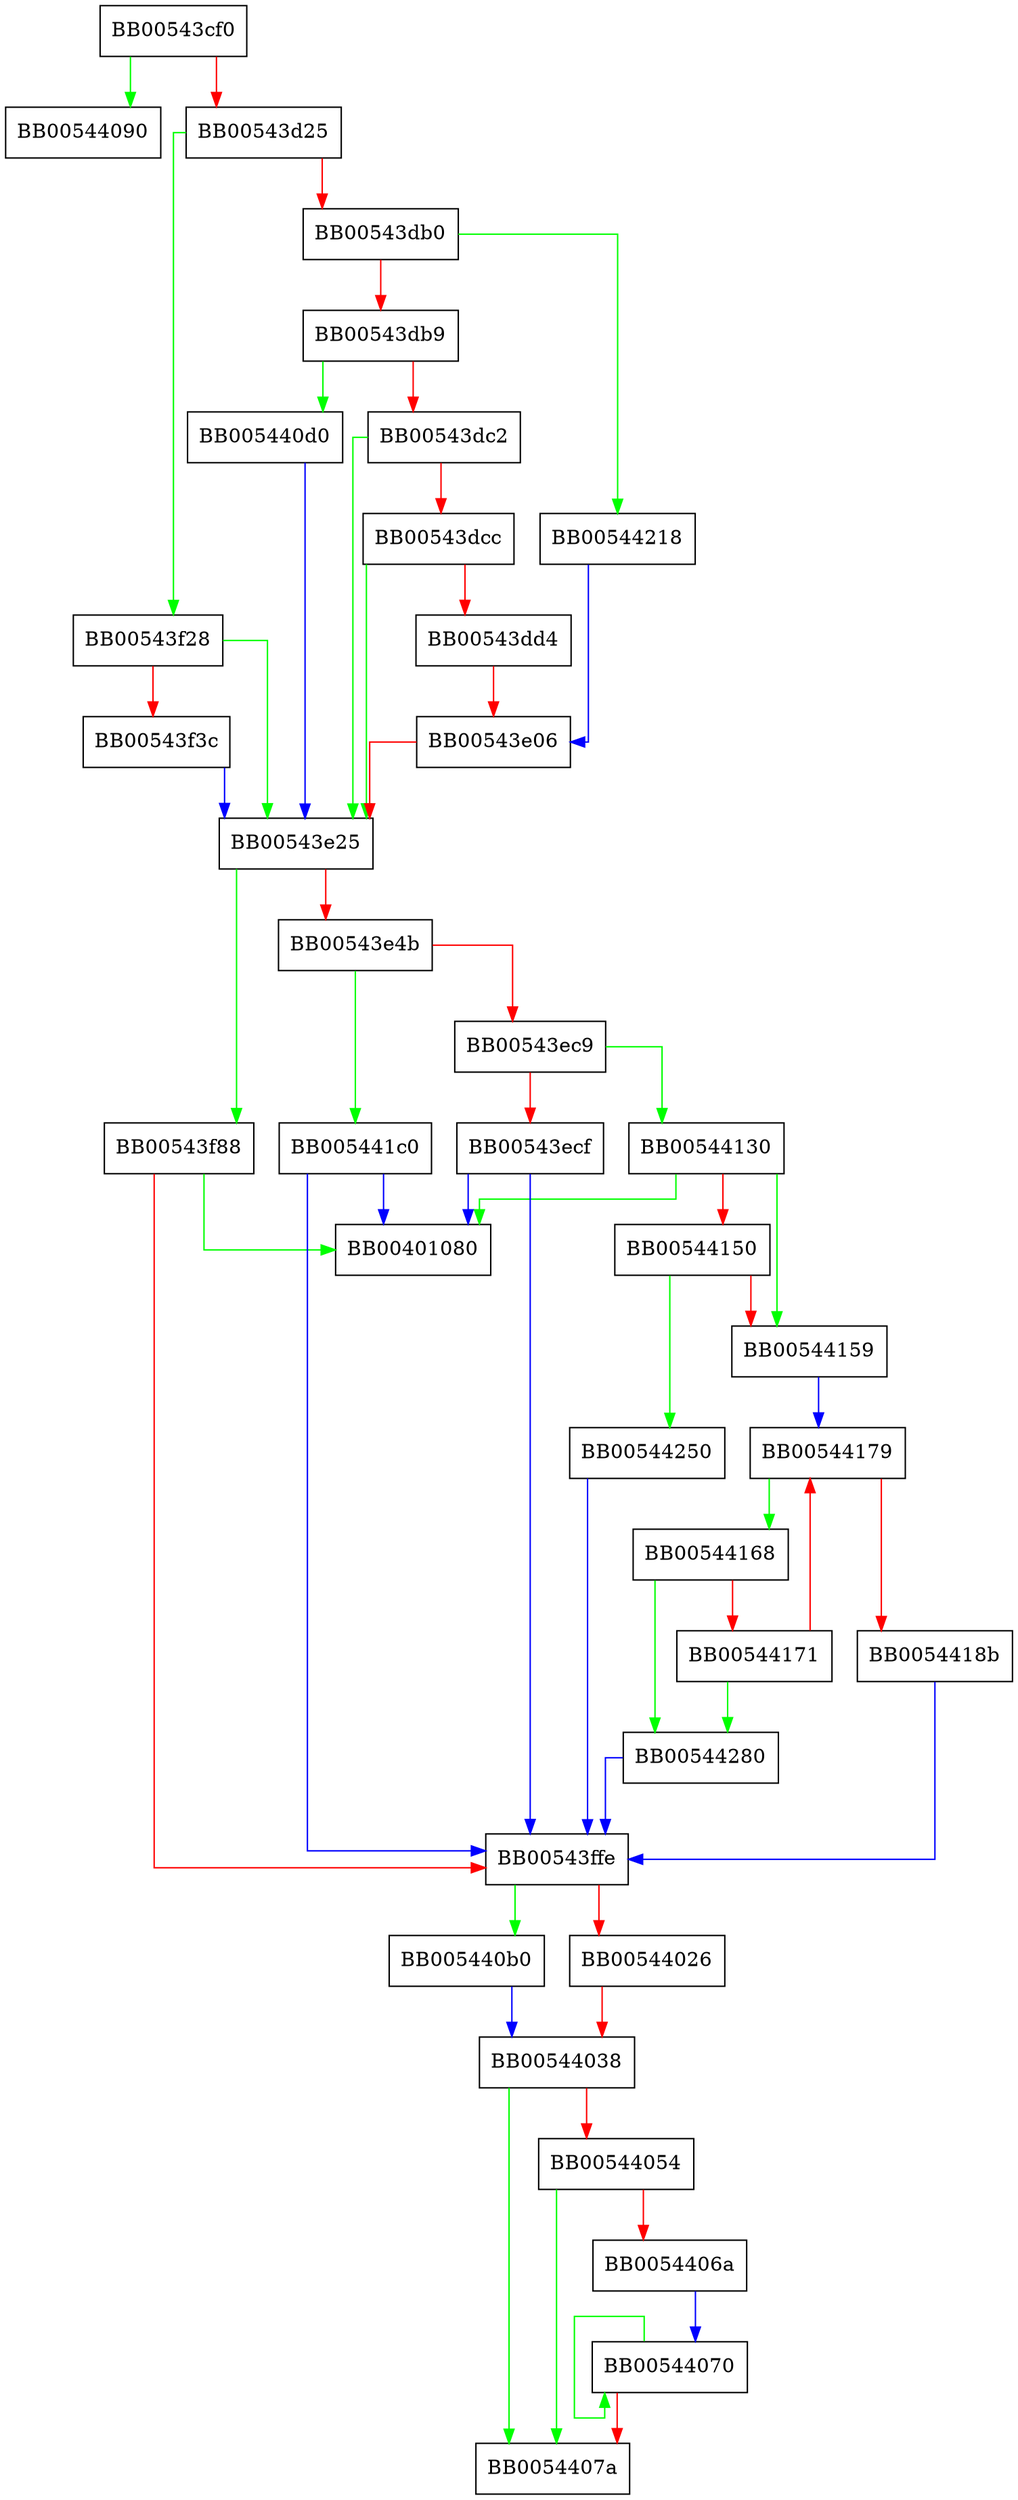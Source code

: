 digraph bn_mul_part_recursive {
  node [shape="box"];
  graph [splines=ortho];
  BB00543cf0 -> BB00544090 [color="green"];
  BB00543cf0 -> BB00543d25 [color="red"];
  BB00543d25 -> BB00543f28 [color="green"];
  BB00543d25 -> BB00543db0 [color="red"];
  BB00543db0 -> BB00544218 [color="green"];
  BB00543db0 -> BB00543db9 [color="red"];
  BB00543db9 -> BB005440d0 [color="green"];
  BB00543db9 -> BB00543dc2 [color="red"];
  BB00543dc2 -> BB00543e25 [color="green"];
  BB00543dc2 -> BB00543dcc [color="red"];
  BB00543dcc -> BB00543e25 [color="green"];
  BB00543dcc -> BB00543dd4 [color="red"];
  BB00543dd4 -> BB00543e06 [color="red"];
  BB00543e06 -> BB00543e25 [color="red"];
  BB00543e25 -> BB00543f88 [color="green"];
  BB00543e25 -> BB00543e4b [color="red"];
  BB00543e4b -> BB005441c0 [color="green"];
  BB00543e4b -> BB00543ec9 [color="red"];
  BB00543ec9 -> BB00544130 [color="green"];
  BB00543ec9 -> BB00543ecf [color="red"];
  BB00543ecf -> BB00401080 [color="blue"];
  BB00543ecf -> BB00543ffe [color="blue"];
  BB00543f28 -> BB00543e25 [color="green"];
  BB00543f28 -> BB00543f3c [color="red"];
  BB00543f3c -> BB00543e25 [color="blue"];
  BB00543f88 -> BB00401080 [color="green"];
  BB00543f88 -> BB00543ffe [color="red"];
  BB00543ffe -> BB005440b0 [color="green"];
  BB00543ffe -> BB00544026 [color="red"];
  BB00544026 -> BB00544038 [color="red"];
  BB00544038 -> BB0054407a [color="green"];
  BB00544038 -> BB00544054 [color="red"];
  BB00544054 -> BB0054407a [color="green"];
  BB00544054 -> BB0054406a [color="red"];
  BB0054406a -> BB00544070 [color="blue"];
  BB00544070 -> BB00544070 [color="green"];
  BB00544070 -> BB0054407a [color="red"];
  BB005440b0 -> BB00544038 [color="blue"];
  BB005440d0 -> BB00543e25 [color="blue"];
  BB00544130 -> BB00401080 [color="green"];
  BB00544130 -> BB00544159 [color="green"];
  BB00544130 -> BB00544150 [color="red"];
  BB00544150 -> BB00544250 [color="green"];
  BB00544150 -> BB00544159 [color="red"];
  BB00544159 -> BB00544179 [color="blue"];
  BB00544168 -> BB00544280 [color="green"];
  BB00544168 -> BB00544171 [color="red"];
  BB00544171 -> BB00544280 [color="green"];
  BB00544171 -> BB00544179 [color="red"];
  BB00544179 -> BB00544168 [color="green"];
  BB00544179 -> BB0054418b [color="red"];
  BB0054418b -> BB00543ffe [color="blue"];
  BB005441c0 -> BB00401080 [color="blue"];
  BB005441c0 -> BB00543ffe [color="blue"];
  BB00544218 -> BB00543e06 [color="blue"];
  BB00544250 -> BB00543ffe [color="blue"];
  BB00544280 -> BB00543ffe [color="blue"];
}
